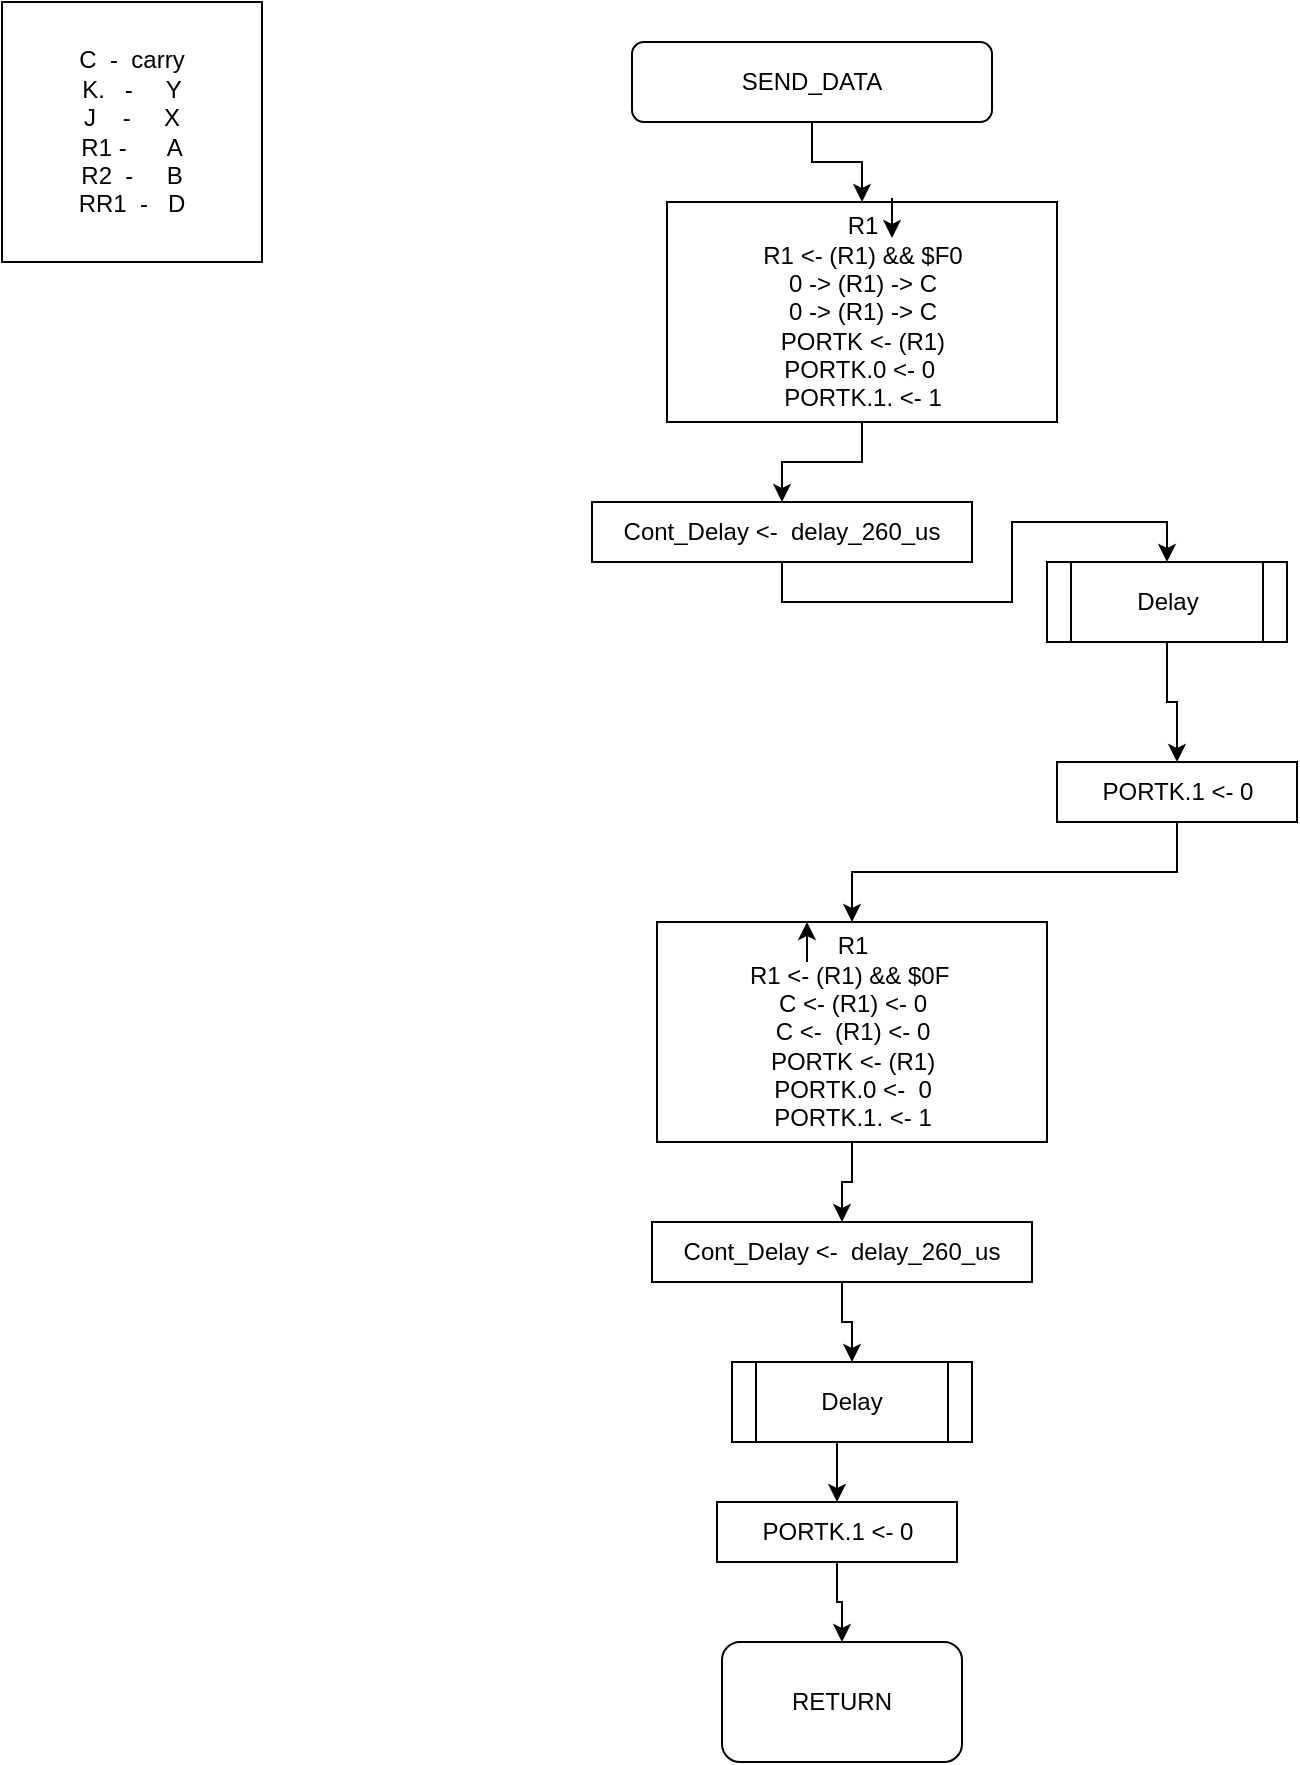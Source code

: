 <mxfile version="14.3.1"><diagram id="8yJUj1CK0QmkXh2uXSr3" name="Page-1"><mxGraphModel dx="857" dy="859" grid="1" gridSize="10" guides="1" tooltips="1" connect="1" arrows="1" fold="1" page="1" pageScale="1" pageWidth="850" pageHeight="1100" math="0" shadow="0"><root><mxCell id="0"/><mxCell id="1" parent="0"/><mxCell id="rOfRxUgfUwP2hhOxdXl6-77" style="edgeStyle=orthogonalEdgeStyle;rounded=0;orthogonalLoop=1;jettySize=auto;html=1;exitX=0.5;exitY=1;exitDx=0;exitDy=0;entryX=0.5;entryY=0;entryDx=0;entryDy=0;" edge="1" parent="1" source="rOfRxUgfUwP2hhOxdXl6-70" target="rOfRxUgfUwP2hhOxdXl6-73"><mxGeometry relative="1" as="geometry"/></mxCell><mxCell id="rOfRxUgfUwP2hhOxdXl6-70" value="R1&lt;br&gt;R1 &amp;lt;- (R1) &amp;amp;&amp;amp; $0F&amp;nbsp;&lt;br&gt;C &amp;lt;- (R1) &amp;lt;- 0&lt;br&gt;C &amp;lt;- &amp;nbsp;(R1) &amp;lt;- 0&lt;br&gt;PORTK &amp;lt;- (R1)&lt;br&gt;PORTK.0 &amp;lt;- &amp;nbsp;0&lt;br&gt;PORTK.1. &amp;lt;- 1" style="rounded=0;whiteSpace=wrap;html=1;" vertex="1" parent="1"><mxGeometry x="347.5" y="520" width="195" height="110" as="geometry"/></mxCell><mxCell id="rOfRxUgfUwP2hhOxdXl6-59" style="edgeStyle=orthogonalEdgeStyle;rounded=0;orthogonalLoop=1;jettySize=auto;html=1;exitX=0.5;exitY=1;exitDx=0;exitDy=0;entryX=0.5;entryY=0;entryDx=0;entryDy=0;" edge="1" parent="1" source="rOfRxUgfUwP2hhOxdXl6-57" target="rOfRxUgfUwP2hhOxdXl6-58"><mxGeometry relative="1" as="geometry"/></mxCell><mxCell id="rOfRxUgfUwP2hhOxdXl6-57" value="SEND_DATA" style="rounded=1;whiteSpace=wrap;html=1;" vertex="1" parent="1"><mxGeometry x="335" y="80" width="180" height="40" as="geometry"/></mxCell><mxCell id="rOfRxUgfUwP2hhOxdXl6-62" style="edgeStyle=orthogonalEdgeStyle;rounded=0;orthogonalLoop=1;jettySize=auto;html=1;exitX=0.5;exitY=1;exitDx=0;exitDy=0;" edge="1" parent="1" source="rOfRxUgfUwP2hhOxdXl6-58" target="rOfRxUgfUwP2hhOxdXl6-60"><mxGeometry relative="1" as="geometry"/></mxCell><mxCell id="rOfRxUgfUwP2hhOxdXl6-64" style="edgeStyle=orthogonalEdgeStyle;rounded=0;orthogonalLoop=1;jettySize=auto;html=1;exitX=0.5;exitY=1;exitDx=0;exitDy=0;entryX=0.5;entryY=0;entryDx=0;entryDy=0;" edge="1" parent="1" source="rOfRxUgfUwP2hhOxdXl6-60" target="rOfRxUgfUwP2hhOxdXl6-63"><mxGeometry relative="1" as="geometry"/></mxCell><mxCell id="rOfRxUgfUwP2hhOxdXl6-60" value="Cont_Delay &amp;lt;- &amp;nbsp;delay_260_us" style="rounded=0;whiteSpace=wrap;html=1;" vertex="1" parent="1"><mxGeometry x="315" y="310" width="190" height="30" as="geometry"/></mxCell><mxCell id="rOfRxUgfUwP2hhOxdXl6-83" style="edgeStyle=orthogonalEdgeStyle;rounded=0;orthogonalLoop=1;jettySize=auto;html=1;exitX=0.5;exitY=1;exitDx=0;exitDy=0;entryX=0.5;entryY=0;entryDx=0;entryDy=0;" edge="1" parent="1" source="rOfRxUgfUwP2hhOxdXl6-63" target="rOfRxUgfUwP2hhOxdXl6-67"><mxGeometry relative="1" as="geometry"/></mxCell><mxCell id="rOfRxUgfUwP2hhOxdXl6-63" value="Delay" style="shape=process;whiteSpace=wrap;html=1;backgroundOutline=1;" vertex="1" parent="1"><mxGeometry x="542.5" y="340" width="120" height="40" as="geometry"/></mxCell><mxCell id="rOfRxUgfUwP2hhOxdXl6-65" value="" style="endArrow=classic;html=1;" edge="1" parent="1"><mxGeometry width="50" height="50" relative="1" as="geometry"><mxPoint x="422.5" y="540" as="sourcePoint"/><mxPoint x="422.5" y="520" as="targetPoint"/></mxGeometry></mxCell><mxCell id="rOfRxUgfUwP2hhOxdXl6-66" value="" style="endArrow=classic;html=1;" edge="1" parent="1" source="rOfRxUgfUwP2hhOxdXl6-58"><mxGeometry width="50" height="50" relative="1" as="geometry"><mxPoint x="460" y="194" as="sourcePoint"/><mxPoint x="460" y="204" as="targetPoint"/></mxGeometry></mxCell><mxCell id="rOfRxUgfUwP2hhOxdXl6-72" style="edgeStyle=orthogonalEdgeStyle;rounded=0;orthogonalLoop=1;jettySize=auto;html=1;exitX=0.5;exitY=1;exitDx=0;exitDy=0;" edge="1" parent="1" source="rOfRxUgfUwP2hhOxdXl6-67" target="rOfRxUgfUwP2hhOxdXl6-70"><mxGeometry relative="1" as="geometry"/></mxCell><mxCell id="rOfRxUgfUwP2hhOxdXl6-67" value="PORTK.1 &amp;lt;- 0" style="rounded=0;whiteSpace=wrap;html=1;" vertex="1" parent="1"><mxGeometry x="547.5" y="440" width="120" height="30" as="geometry"/></mxCell><mxCell id="rOfRxUgfUwP2hhOxdXl6-58" value="R1&lt;br&gt;R1 &amp;lt;- (R1) &amp;amp;&amp;amp; $F0&lt;br&gt;0 -&amp;gt; (R1) -&amp;gt; C&lt;br&gt;0 -&amp;gt; (R1) -&amp;gt; C&lt;br&gt;PORTK &amp;lt;- (R1)&lt;br&gt;PORTK.0 &amp;lt;- 0&amp;nbsp;&lt;br&gt;PORTK.1. &amp;lt;- 1" style="rounded=0;whiteSpace=wrap;html=1;" vertex="1" parent="1"><mxGeometry x="352.5" y="160" width="195" height="110" as="geometry"/></mxCell><mxCell id="rOfRxUgfUwP2hhOxdXl6-71" value="" style="endArrow=classic;html=1;" edge="1" parent="1"><mxGeometry width="50" height="50" relative="1" as="geometry"><mxPoint x="465" y="158" as="sourcePoint"/><mxPoint x="465" y="178" as="targetPoint"/></mxGeometry></mxCell><mxCell id="rOfRxUgfUwP2hhOxdXl6-78" style="edgeStyle=orthogonalEdgeStyle;rounded=0;orthogonalLoop=1;jettySize=auto;html=1;exitX=0.5;exitY=1;exitDx=0;exitDy=0;entryX=0.5;entryY=0;entryDx=0;entryDy=0;" edge="1" parent="1" source="rOfRxUgfUwP2hhOxdXl6-73" target="rOfRxUgfUwP2hhOxdXl6-75"><mxGeometry relative="1" as="geometry"/></mxCell><mxCell id="rOfRxUgfUwP2hhOxdXl6-73" value="Cont_Delay &amp;lt;- &amp;nbsp;delay_260_us" style="rounded=0;whiteSpace=wrap;html=1;" vertex="1" parent="1"><mxGeometry x="345" y="670" width="190" height="30" as="geometry"/></mxCell><mxCell id="rOfRxUgfUwP2hhOxdXl6-79" style="edgeStyle=orthogonalEdgeStyle;rounded=0;orthogonalLoop=1;jettySize=auto;html=1;exitX=0.5;exitY=1;exitDx=0;exitDy=0;entryX=0.5;entryY=0;entryDx=0;entryDy=0;" edge="1" parent="1" source="rOfRxUgfUwP2hhOxdXl6-75" target="rOfRxUgfUwP2hhOxdXl6-76"><mxGeometry relative="1" as="geometry"/></mxCell><mxCell id="rOfRxUgfUwP2hhOxdXl6-75" value="Delay" style="shape=process;whiteSpace=wrap;html=1;backgroundOutline=1;" vertex="1" parent="1"><mxGeometry x="385" y="740" width="120" height="40" as="geometry"/></mxCell><mxCell id="rOfRxUgfUwP2hhOxdXl6-81" style="edgeStyle=orthogonalEdgeStyle;rounded=0;orthogonalLoop=1;jettySize=auto;html=1;exitX=0.5;exitY=1;exitDx=0;exitDy=0;entryX=0.5;entryY=0;entryDx=0;entryDy=0;" edge="1" parent="1" source="rOfRxUgfUwP2hhOxdXl6-76" target="rOfRxUgfUwP2hhOxdXl6-80"><mxGeometry relative="1" as="geometry"/></mxCell><mxCell id="rOfRxUgfUwP2hhOxdXl6-76" value="PORTK.1 &amp;lt;- 0" style="rounded=0;whiteSpace=wrap;html=1;" vertex="1" parent="1"><mxGeometry x="377.5" y="810" width="120" height="30" as="geometry"/></mxCell><mxCell id="rOfRxUgfUwP2hhOxdXl6-80" value="RETURN" style="rounded=1;whiteSpace=wrap;html=1;" vertex="1" parent="1"><mxGeometry x="380" y="880" width="120" height="60" as="geometry"/></mxCell><mxCell id="rOfRxUgfUwP2hhOxdXl6-82" value="C &amp;nbsp;- &amp;nbsp;carry&lt;br&gt;K. &amp;nbsp; - &amp;nbsp; &amp;nbsp; Y&lt;br&gt;J &amp;nbsp; &amp;nbsp;- &amp;nbsp; &amp;nbsp; X&lt;br&gt;R1 - &amp;nbsp; &amp;nbsp; &amp;nbsp;A&lt;br&gt;R2 &amp;nbsp;- &amp;nbsp; &amp;nbsp; B&lt;br&gt;RR1 &amp;nbsp;- &amp;nbsp; D" style="whiteSpace=wrap;html=1;aspect=fixed;" vertex="1" parent="1"><mxGeometry x="20" y="60" width="130" height="130" as="geometry"/></mxCell></root></mxGraphModel></diagram></mxfile>